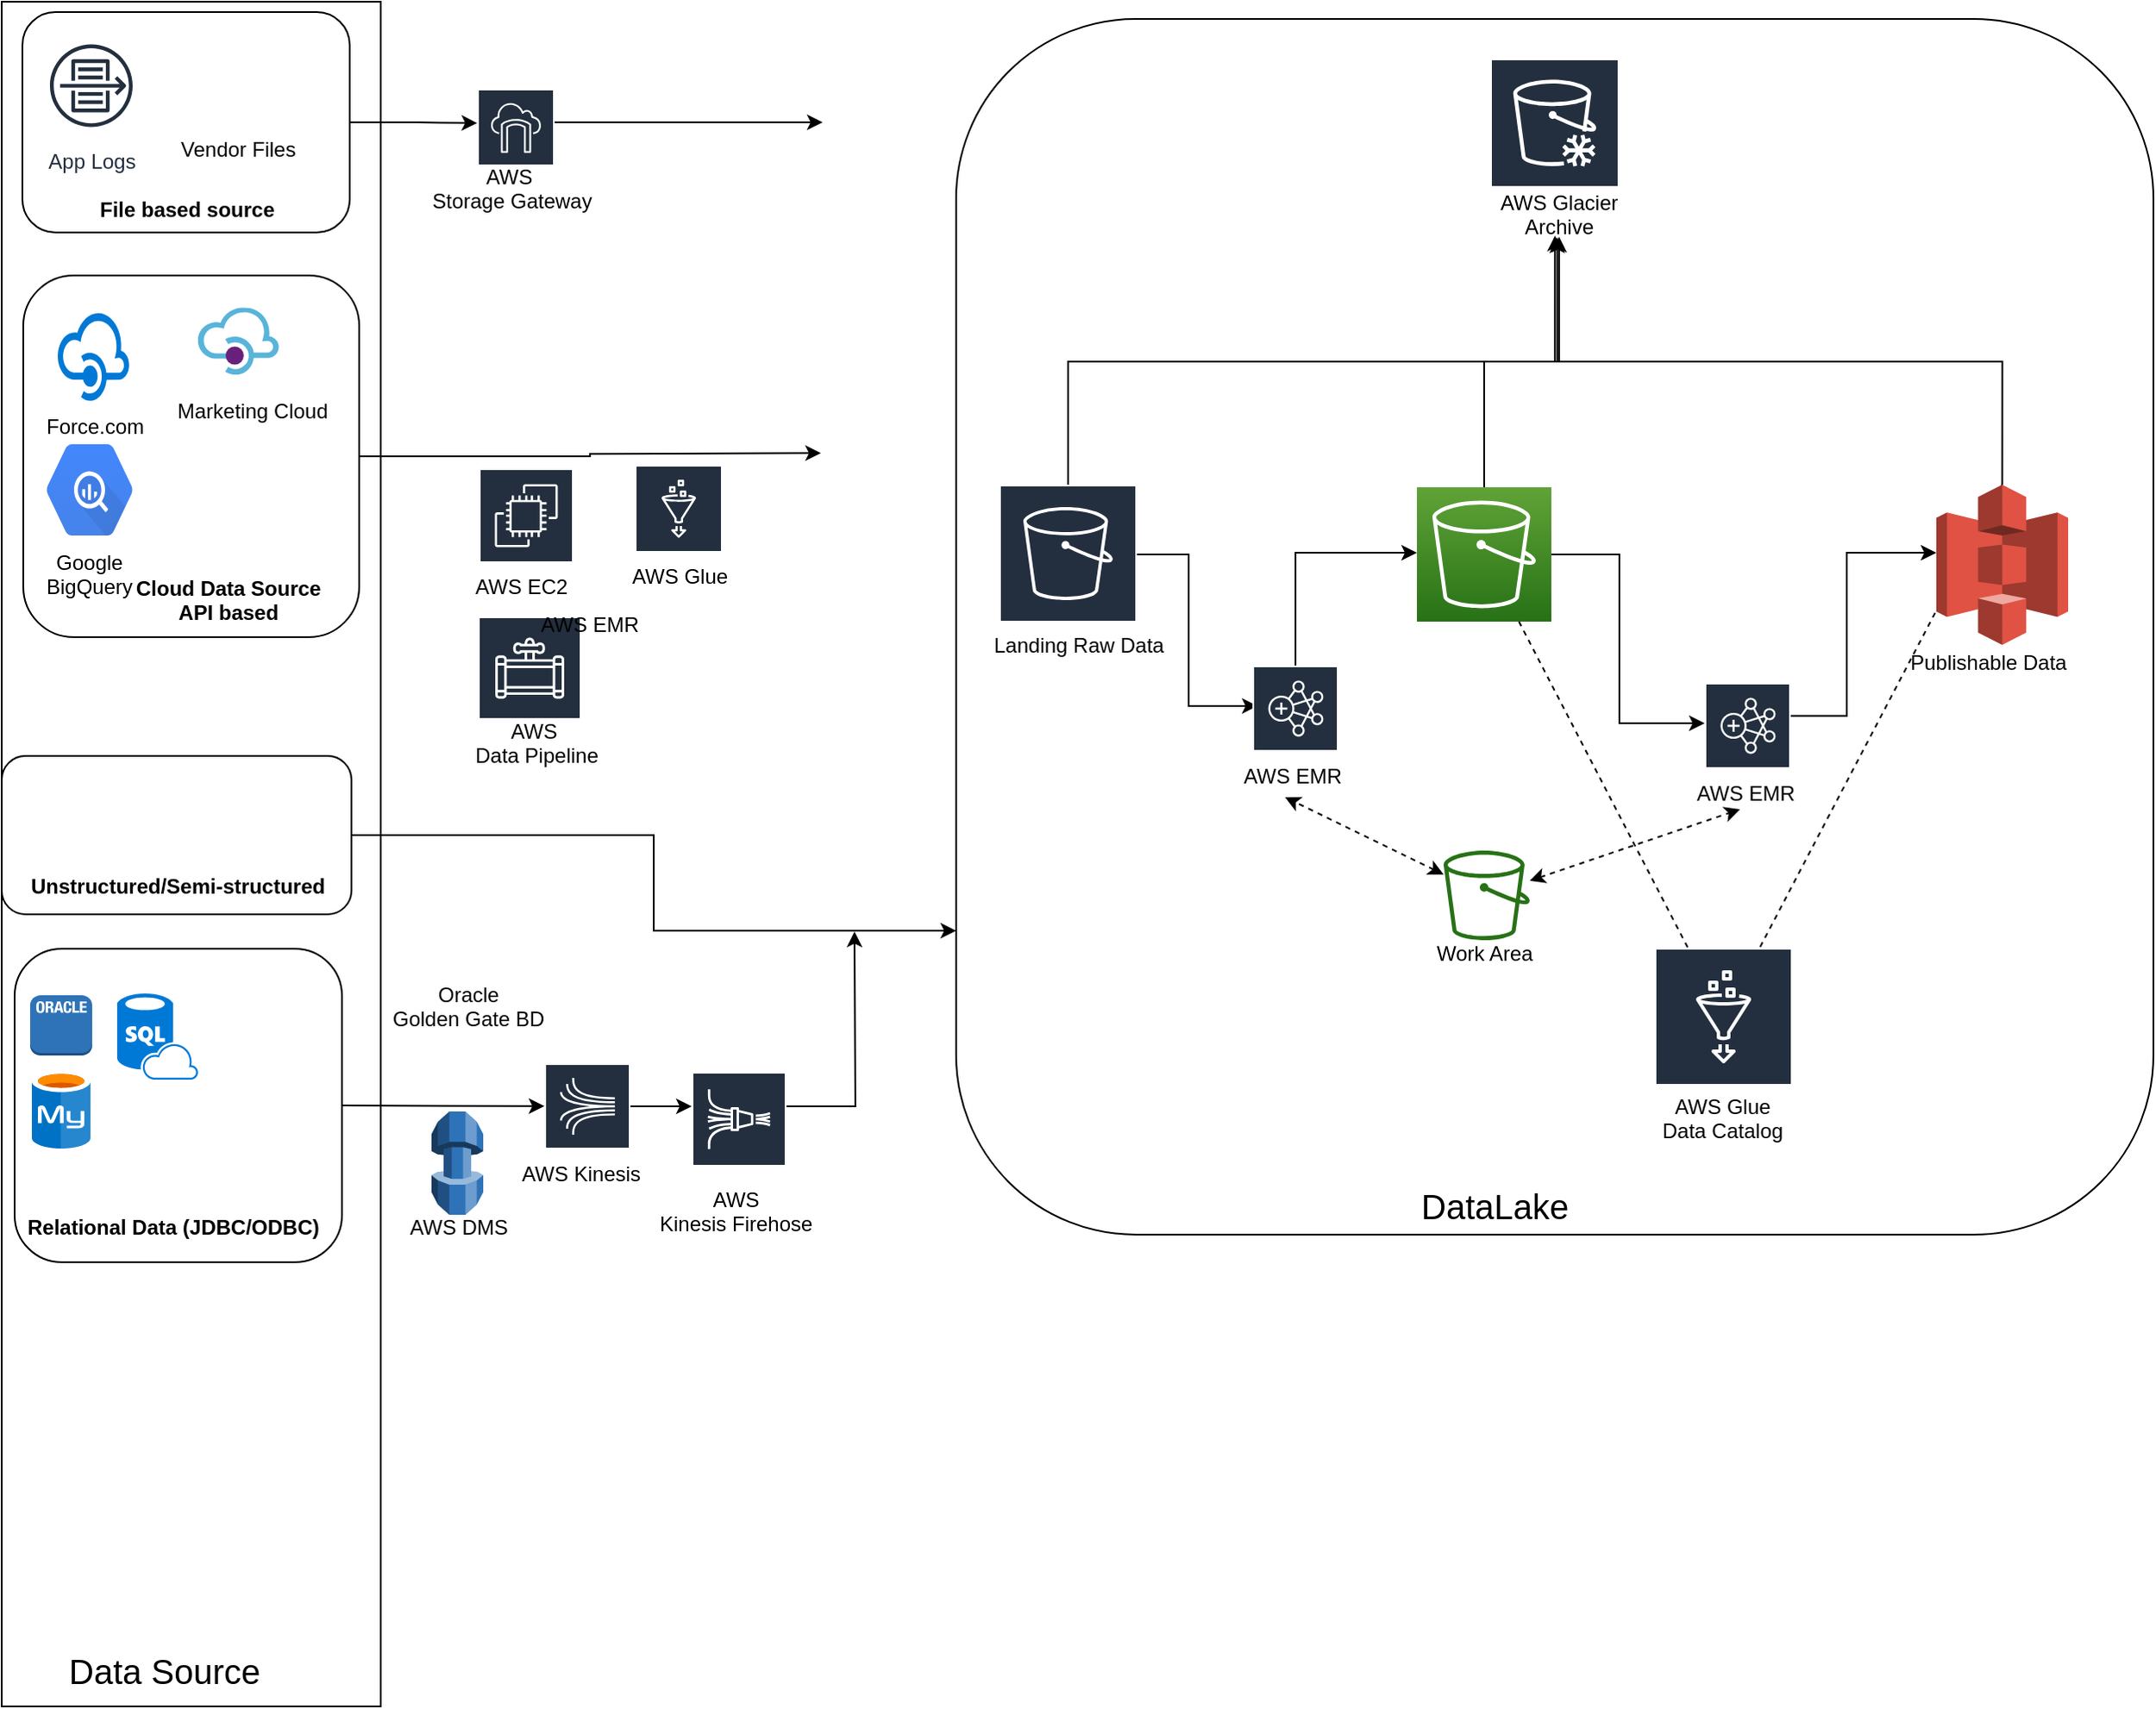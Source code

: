 <mxfile version="10.6.5" type="github"><diagram id="FyVJ21ngI0dXIr7ycN7d" name="Page-1"><mxGraphModel dx="674" dy="623" grid="1" gridSize="10" guides="1" tooltips="1" connect="1" arrows="1" fold="1" page="1" pageScale="1" pageWidth="850" pageHeight="1100" math="0" shadow="0"><root><mxCell id="0"/><mxCell id="1" parent="0"/><mxCell id="9xOzHp96FJ2B6PWLVfhh-158" value="" style="rounded=1;whiteSpace=wrap;html=1;" vertex="1" parent="1"><mxGeometry x="595" y="351" width="695" height="706" as="geometry"/></mxCell><mxCell id="9xOzHp96FJ2B6PWLVfhh-64" value="" style="rounded=0;whiteSpace=wrap;html=1;" vertex="1" parent="1"><mxGeometry x="41" y="341" width="220" height="990" as="geometry"/></mxCell><mxCell id="ZWLwbdEH7Ie5AQ3U-ev--13" value="" style="group" parent="1" vertex="1" connectable="0"><mxGeometry x="41" y="775" width="203" height="96" as="geometry"/></mxCell><mxCell id="ZWLwbdEH7Ie5AQ3U-ev--12" value="" style="rounded=1;whiteSpace=wrap;html=1;" parent="ZWLwbdEH7Ie5AQ3U-ev--13" vertex="1"><mxGeometry y="4" width="203" height="92" as="geometry"/></mxCell><mxCell id="ZWLwbdEH7Ie5AQ3U-ev--5" value="Unstructured/Semi-structured" style="text;html=1;resizable=0;points=[];autosize=1;align=left;verticalAlign=top;spacingTop=-4;fontStyle=1" parent="ZWLwbdEH7Ie5AQ3U-ev--13" vertex="1"><mxGeometry x="15.225" y="70" width="170" height="20" as="geometry"/></mxCell><mxCell id="ZWLwbdEH7Ie5AQ3U-ev--7" value="" style="shape=image;html=1;verticalAlign=top;verticalLabelPosition=bottom;labelBackgroundColor=#ffffff;imageAspect=0;aspect=fixed;image=https://cdn1.iconfinder.com/data/icons/iconza-circle-social/64/697057-facebook-128.png" parent="ZWLwbdEH7Ie5AQ3U-ev--13" vertex="1"><mxGeometry x="92.365" y="4" width="55.39" height="55.39" as="geometry"/></mxCell><mxCell id="ZWLwbdEH7Ie5AQ3U-ev--8" value="" style="shape=image;html=1;verticalAlign=top;verticalLabelPosition=bottom;labelBackgroundColor=#ffffff;imageAspect=0;aspect=fixed;image=https://cdn1.iconfinder.com/data/icons/iconza-circle-social/64/697029-twitter-128.png" parent="ZWLwbdEH7Ie5AQ3U-ev--13" vertex="1"><mxGeometry x="20.3" width="59.21" height="59.21" as="geometry"/></mxCell><mxCell id="ZWLwbdEH7Ie5AQ3U-ev--15" value="" style="group" parent="1" vertex="1" connectable="0"><mxGeometry x="53" y="347" width="198" height="128" as="geometry"/></mxCell><mxCell id="ZWLwbdEH7Ie5AQ3U-ev--14" value="" style="rounded=1;whiteSpace=wrap;html=1;" parent="ZWLwbdEH7Ie5AQ3U-ev--15" vertex="1"><mxGeometry width="190" height="128" as="geometry"/></mxCell><mxCell id="ZWLwbdEH7Ie5AQ3U-ev--9" value="App Logs" style="outlineConnect=0;fontColor=#232F3E;gradientColor=none;strokeColor=#232F3E;fillColor=#ffffff;dashed=0;verticalLabelPosition=bottom;verticalAlign=top;align=center;html=1;fontSize=12;fontStyle=0;aspect=fixed;shape=mxgraph.aws4.resourceIcon;resIcon=mxgraph.aws4.flow_logs;" parent="ZWLwbdEH7Ie5AQ3U-ev--15" vertex="1"><mxGeometry x="10" y="12.8" width="60" height="60" as="geometry"/></mxCell><mxCell id="ZWLwbdEH7Ie5AQ3U-ev--10" value="" style="shape=image;html=1;verticalAlign=top;verticalLabelPosition=bottom;labelBackgroundColor=#ffffff;imageAspect=0;aspect=fixed;image=https://cdn2.iconfinder.com/data/icons/files-folders-3/24/files-folders-41-128.png" parent="ZWLwbdEH7Ie5AQ3U-ev--15" vertex="1"><mxGeometry x="110" y="26.88" width="38" height="38" as="geometry"/></mxCell><mxCell id="ZWLwbdEH7Ie5AQ3U-ev--11" value="Vendor Files&amp;nbsp;" style="text;html=1;resizable=0;points=[];autosize=1;align=left;verticalAlign=top;spacingTop=-4;" parent="ZWLwbdEH7Ie5AQ3U-ev--15" vertex="1"><mxGeometry x="89.5" y="69.6" width="90" height="20" as="geometry"/></mxCell><mxCell id="9xOzHp96FJ2B6PWLVfhh-40" value="File based source" style="text;html=1;resizable=0;points=[];autosize=1;align=left;verticalAlign=top;spacingTop=-4;fontStyle=1" vertex="1" parent="ZWLwbdEH7Ie5AQ3U-ev--15"><mxGeometry x="43" y="104.5" width="110" height="20" as="geometry"/></mxCell><mxCell id="ZWLwbdEH7Ie5AQ3U-ev--21" value="&lt;div style=&quot;text-align: center&quot;&gt;&lt;span style=&quot;font-size: 20px&quot;&gt;Data Source&lt;/span&gt;&lt;/div&gt;" style="text;html=1;resizable=0;points=[];autosize=1;align=left;verticalAlign=top;spacingTop=-4;" parent="1" vertex="1"><mxGeometry x="77.5" y="1296" width="130" height="20" as="geometry"/></mxCell><mxCell id="9xOzHp96FJ2B6PWLVfhh-62" value="" style="edgeStyle=orthogonalEdgeStyle;rounded=0;orthogonalLoop=1;jettySize=auto;html=1;" edge="1" parent="1" source="9xOzHp96FJ2B6PWLVfhh-30"><mxGeometry relative="1" as="geometry"><mxPoint x="517.5" y="411" as="targetPoint"/><Array as="points"/></mxGeometry></mxCell><mxCell id="9xOzHp96FJ2B6PWLVfhh-30" value="" style="outlineConnect=0;fontColor=#232F3E;gradientColor=none;strokeColor=#ffffff;fillColor=#232F3E;dashed=0;verticalLabelPosition=middle;verticalAlign=bottom;align=center;html=1;whiteSpace=wrap;fontSize=10;fontStyle=1;spacing=3;shape=mxgraph.aws4.productIcon;prIcon=mxgraph.aws4.storage_gateway;" vertex="1" parent="1"><mxGeometry x="317" y="391.5" width="45" height="40" as="geometry"/></mxCell><mxCell id="9xOzHp96FJ2B6PWLVfhh-31" value="&lt;div style=&quot;text-align: center&quot;&gt;&lt;span&gt;AWS&amp;nbsp;&lt;/span&gt;&lt;/div&gt;&lt;span&gt;Storage Gateway&lt;/span&gt;" style="text;html=1;resizable=0;points=[];autosize=1;align=left;verticalAlign=top;spacingTop=-4;" vertex="1" parent="1"><mxGeometry x="289" y="432.5" width="110" height="30" as="geometry"/></mxCell><mxCell id="9xOzHp96FJ2B6PWLVfhh-32" value="" style="edgeStyle=orthogonalEdgeStyle;rounded=0;orthogonalLoop=1;jettySize=auto;html=1;" edge="1" parent="1" source="ZWLwbdEH7Ie5AQ3U-ev--14" target="9xOzHp96FJ2B6PWLVfhh-30"><mxGeometry relative="1" as="geometry"/></mxCell><mxCell id="9xOzHp96FJ2B6PWLVfhh-56" value="" style="group" vertex="1" connectable="0" parent="1"><mxGeometry x="53.5" y="500" width="195" height="210" as="geometry"/></mxCell><mxCell id="9xOzHp96FJ2B6PWLVfhh-39" value="" style="rounded=1;whiteSpace=wrap;html=1;" vertex="1" parent="9xOzHp96FJ2B6PWLVfhh-56"><mxGeometry width="195" height="210" as="geometry"/></mxCell><mxCell id="9xOzHp96FJ2B6PWLVfhh-47" value="" style="group" vertex="1" connectable="0" parent="9xOzHp96FJ2B6PWLVfhh-56"><mxGeometry x="87.377" y="18.629" width="100.164" height="75.847" as="geometry"/></mxCell><mxCell id="9xOzHp96FJ2B6PWLVfhh-44" value="" style="aspect=fixed;html=1;perimeter=none;align=center;shadow=0;dashed=0;image;fontSize=12;image=img/lib/mscae/API_Management.svg;" vertex="1" parent="9xOzHp96FJ2B6PWLVfhh-47"><mxGeometry x="14.023" width="47" height="39.01" as="geometry"/></mxCell><mxCell id="9xOzHp96FJ2B6PWLVfhh-46" value="Marketing Cloud" style="text;html=1;resizable=0;points=[];autosize=1;align=left;verticalAlign=top;spacingTop=-4;" vertex="1" parent="9xOzHp96FJ2B6PWLVfhh-47"><mxGeometry y="50.773" width="100" height="20" as="geometry"/></mxCell><mxCell id="9xOzHp96FJ2B6PWLVfhh-54" value="" style="group" vertex="1" connectable="0" parent="9xOzHp96FJ2B6PWLVfhh-56"><mxGeometry x="11" y="20" width="59" height="82" as="geometry"/></mxCell><mxCell id="9xOzHp96FJ2B6PWLVfhh-49" value="" style="shadow=0;dashed=0;html=1;strokeColor=none;labelPosition=center;verticalLabelPosition=bottom;verticalAlign=top;align=center;shape=mxgraph.mscae.cloud.api_management;fillColor=#0079D6;pointerEvents=1;" vertex="1" parent="9xOzHp96FJ2B6PWLVfhh-54"><mxGeometry x="8.429" width="42.143" height="53.478" as="geometry"/></mxCell><mxCell id="9xOzHp96FJ2B6PWLVfhh-53" value="Force.com" style="text;html=1;resizable=0;points=[];autosize=1;align=left;verticalAlign=top;spacingTop=-4;" vertex="1" parent="9xOzHp96FJ2B6PWLVfhh-54"><mxGeometry y="58.232" width="70" height="20" as="geometry"/></mxCell><mxCell id="9xOzHp96FJ2B6PWLVfhh-55" value="&lt;div style=&quot;text-align: center&quot;&gt;&lt;span&gt;Cloud Data Source&lt;/span&gt;&lt;/div&gt;&lt;div style=&quot;text-align: center&quot;&gt;&lt;span&gt;API based&lt;/span&gt;&lt;/div&gt;" style="text;html=1;resizable=0;points=[];autosize=1;align=left;verticalAlign=top;spacingTop=-4;fontStyle=1" vertex="1" parent="9xOzHp96FJ2B6PWLVfhh-56"><mxGeometry x="63.869" y="171.581" width="120" height="30" as="geometry"/></mxCell><mxCell id="9xOzHp96FJ2B6PWLVfhh-68" value="" style="shape=mxgraph.gcp.big_data.bigquery;html=1;fillColor=#4387FD;gradientColor=#4683EA;strokeColor=none;verticalLabelPosition=bottom;verticalAlign=top;align=center;" vertex="1" parent="9xOzHp96FJ2B6PWLVfhh-56"><mxGeometry x="13.5" y="98" width="50" height="53" as="geometry"/></mxCell><mxCell id="9xOzHp96FJ2B6PWLVfhh-71" value="&lt;div style=&quot;text-align: center&quot;&gt;&lt;span&gt;Google&lt;/span&gt;&lt;/div&gt;&lt;div style=&quot;text-align: center&quot;&gt;&lt;span&gt;BigQuery&lt;/span&gt;&lt;/div&gt;" style="text;html=1;resizable=0;points=[];autosize=1;align=left;verticalAlign=top;spacingTop=-4;" vertex="1" parent="9xOzHp96FJ2B6PWLVfhh-56"><mxGeometry x="11" y="157" width="70" height="30" as="geometry"/></mxCell><mxCell id="9xOzHp96FJ2B6PWLVfhh-66" value="&lt;font style=&quot;font-size: 20px&quot;&gt;DataLake&lt;/font&gt;" style="text;html=1;" vertex="1" parent="1"><mxGeometry x="862.5" y="1021.5" width="100" height="30" as="geometry"/></mxCell><mxCell id="9xOzHp96FJ2B6PWLVfhh-69" value="" style="group" vertex="1" connectable="0" parent="1"><mxGeometry x="317.5" y="698" width="60" height="70" as="geometry"/></mxCell><mxCell id="9xOzHp96FJ2B6PWLVfhh-42" value="" style="outlineConnect=0;fontColor=#232F3E;gradientColor=none;strokeColor=#ffffff;fillColor=#232F3E;dashed=0;verticalLabelPosition=middle;verticalAlign=bottom;align=center;html=1;whiteSpace=wrap;fontSize=10;fontStyle=1;spacing=3;shape=mxgraph.aws4.productIcon;prIcon=mxgraph.aws4.data_pipeline;" vertex="1" parent="9xOzHp96FJ2B6PWLVfhh-69"><mxGeometry width="60" height="41" as="geometry"/></mxCell><mxCell id="9xOzHp96FJ2B6PWLVfhh-57" value="&lt;div style=&quot;text-align: center&quot;&gt;&lt;span&gt;AWS&amp;nbsp;&lt;/span&gt;&lt;/div&gt;&lt;div style=&quot;text-align: center&quot;&gt;&lt;span&gt;Data Pipeline&lt;/span&gt;&lt;/div&gt;" style="text;html=1;resizable=0;points=[];autosize=1;align=left;verticalAlign=top;spacingTop=-4;" vertex="1" parent="9xOzHp96FJ2B6PWLVfhh-69"><mxGeometry x="-4" y="57.465" width="90" height="30" as="geometry"/></mxCell><mxCell id="9xOzHp96FJ2B6PWLVfhh-70" value="" style="group" vertex="1" connectable="0" parent="1"><mxGeometry x="313.5" y="612" width="70" height="78.5" as="geometry"/></mxCell><mxCell id="9xOzHp96FJ2B6PWLVfhh-43" value="" style="outlineConnect=0;fontColor=#232F3E;gradientColor=none;strokeColor=#ffffff;fillColor=#232F3E;dashed=0;verticalLabelPosition=middle;verticalAlign=bottom;align=center;html=1;whiteSpace=wrap;fontSize=10;fontStyle=1;spacing=3;shape=mxgraph.aws4.productIcon;prIcon=mxgraph.aws4.ec2;" vertex="1" parent="9xOzHp96FJ2B6PWLVfhh-70"><mxGeometry x="4.5" width="55" height="30" as="geometry"/></mxCell><mxCell id="9xOzHp96FJ2B6PWLVfhh-58" value="AWS EC2" style="text;html=1;resizable=0;points=[];autosize=1;align=left;verticalAlign=top;spacingTop=-4;" vertex="1" parent="9xOzHp96FJ2B6PWLVfhh-70"><mxGeometry y="58.5" width="70" height="20" as="geometry"/></mxCell><mxCell id="9xOzHp96FJ2B6PWLVfhh-83" value="AWS EMR" style="text;html=1;resizable=0;points=[];autosize=1;align=left;verticalAlign=top;spacingTop=-4;" vertex="1" parent="1"><mxGeometry x="352.125" y="692.976" width="70" height="20" as="geometry"/></mxCell><mxCell id="9xOzHp96FJ2B6PWLVfhh-89" value="" style="group" vertex="1" connectable="0" parent="1"><mxGeometry x="405" y="610" width="70" height="75" as="geometry"/></mxCell><mxCell id="9xOzHp96FJ2B6PWLVfhh-90" value="" style="outlineConnect=0;fontColor=#232F3E;gradientColor=none;strokeColor=#ffffff;fillColor=#232F3E;dashed=0;verticalLabelPosition=middle;verticalAlign=bottom;align=center;html=1;whiteSpace=wrap;fontSize=10;fontStyle=1;spacing=3;shape=mxgraph.aws4.productIcon;prIcon=mxgraph.aws4.glue;" vertex="1" parent="9xOzHp96FJ2B6PWLVfhh-89"><mxGeometry x="3.5" width="51" height="50" as="geometry"/></mxCell><mxCell id="9xOzHp96FJ2B6PWLVfhh-91" value="AWS Glue" style="text;html=1;resizable=0;points=[];autosize=1;align=left;verticalAlign=top;spacingTop=-4;" vertex="1" parent="9xOzHp96FJ2B6PWLVfhh-89"><mxGeometry y="55" width="70" height="20" as="geometry"/></mxCell><mxCell id="9xOzHp96FJ2B6PWLVfhh-92" value="" style="edgeStyle=orthogonalEdgeStyle;rounded=0;orthogonalLoop=1;jettySize=auto;html=1;entryX=-0.001;entryY=0.645;entryDx=0;entryDy=0;entryPerimeter=0;" edge="1" parent="1" source="9xOzHp96FJ2B6PWLVfhh-39"><mxGeometry relative="1" as="geometry"><mxPoint x="516.5" y="603.143" as="targetPoint"/></mxGeometry></mxCell><mxCell id="9xOzHp96FJ2B6PWLVfhh-129" value="" style="edgeStyle=orthogonalEdgeStyle;rounded=0;orthogonalLoop=1;jettySize=auto;html=1;entryX=0.06;entryY=0.609;entryDx=0;entryDy=0;entryPerimeter=0;" edge="1" parent="1" source="9xOzHp96FJ2B6PWLVfhh-103" target="9xOzHp96FJ2B6PWLVfhh-123"><mxGeometry relative="1" as="geometry"><mxPoint x="580" y="390" as="targetPoint"/><Array as="points"><mxPoint x="730" y="662"/><mxPoint x="730" y="750"/></Array></mxGeometry></mxCell><mxCell id="9xOzHp96FJ2B6PWLVfhh-105" value="" style="rounded=1;whiteSpace=wrap;html=1;" vertex="1" parent="1"><mxGeometry x="48.5" y="891" width="190" height="182" as="geometry"/></mxCell><mxCell id="9xOzHp96FJ2B6PWLVfhh-106" value="Relational Data (JDBC/ODBC)" style="text;html=1;resizable=0;points=[];autosize=1;align=left;verticalAlign=top;spacingTop=-4;fontStyle=1" vertex="1" parent="1"><mxGeometry x="53.5" y="1043" width="180" height="20" as="geometry"/></mxCell><mxCell id="9xOzHp96FJ2B6PWLVfhh-107" value="" style="outlineConnect=0;dashed=0;verticalLabelPosition=bottom;verticalAlign=top;align=center;html=1;shape=mxgraph.aws3.oracle_db_instance_2;fillColor=#2E73B8;gradientColor=none;" vertex="1" parent="1"><mxGeometry x="57.5" y="918" width="36" height="35" as="geometry"/></mxCell><mxCell id="9xOzHp96FJ2B6PWLVfhh-108" value="" style="aspect=fixed;html=1;perimeter=none;align=center;shadow=0;dashed=0;image;fontSize=12;image=img/lib/mscae/MySQL_ClearDB_database.svg;" vertex="1" parent="1"><mxGeometry x="58.5" y="962" width="34" height="45" as="geometry"/></mxCell><mxCell id="9xOzHp96FJ2B6PWLVfhh-109" value="" style="shadow=0;dashed=0;html=1;strokeColor=none;fillColor=#0079D6;labelPosition=center;verticalLabelPosition=bottom;verticalAlign=top;align=center;shape=mxgraph.azure.sql_database_sql_azure;pointerEvents=1;" vertex="1" parent="1"><mxGeometry x="108" y="917" width="47" height="50" as="geometry"/></mxCell><mxCell id="9xOzHp96FJ2B6PWLVfhh-110" value="" style="group" vertex="1" connectable="0" parent="1"><mxGeometry x="266" y="907.5" width="255" height="149" as="geometry"/></mxCell><mxCell id="9xOzHp96FJ2B6PWLVfhh-111" value="" style="shape=image;html=1;verticalAlign=top;verticalLabelPosition=bottom;labelBackgroundColor=#ffffff;imageAspect=0;aspect=fixed;image=https://cdn3.iconfinder.com/data/icons/travelling-icon-set/800/bridge-128.png" vertex="1" parent="9xOzHp96FJ2B6PWLVfhh-110"><mxGeometry x="19" y="28" width="41" height="41" as="geometry"/></mxCell><mxCell id="9xOzHp96FJ2B6PWLVfhh-112" value="" style="outlineConnect=0;dashed=0;verticalLabelPosition=bottom;verticalAlign=top;align=center;html=1;shape=mxgraph.aws3.database_migration_service;fillColor=#2E73B8;gradientColor=none;" vertex="1" parent="9xOzHp96FJ2B6PWLVfhh-110"><mxGeometry x="24.5" y="78" width="30" height="60" as="geometry"/></mxCell><mxCell id="9xOzHp96FJ2B6PWLVfhh-113" value="AWS DMS" style="text;html=1;resizable=0;points=[];autosize=1;align=left;verticalAlign=top;spacingTop=-4;" vertex="1" parent="9xOzHp96FJ2B6PWLVfhh-110"><mxGeometry x="10" y="135" width="70" height="20" as="geometry"/></mxCell><mxCell id="9xOzHp96FJ2B6PWLVfhh-114" value="&lt;div style=&quot;text-align: center&quot;&gt;&lt;span&gt;Oracle&lt;/span&gt;&lt;/div&gt;&lt;div style=&quot;text-align: center&quot;&gt;&lt;span&gt;Golden Gate BD&lt;/span&gt;&lt;/div&gt;" style="text;html=1;resizable=0;points=[];autosize=1;align=left;verticalAlign=top;spacingTop=-4;" vertex="1" parent="9xOzHp96FJ2B6PWLVfhh-110"><mxGeometry width="100" height="30" as="geometry"/></mxCell><mxCell id="9xOzHp96FJ2B6PWLVfhh-115" value="" style="outlineConnect=0;fontColor=#232F3E;gradientColor=none;strokeColor=#ffffff;fillColor=#232F3E;dashed=0;verticalLabelPosition=middle;verticalAlign=bottom;align=center;html=1;whiteSpace=wrap;fontSize=10;fontStyle=1;spacing=3;shape=mxgraph.aws4.productIcon;prIcon=mxgraph.aws4.kinesis;" vertex="1" parent="9xOzHp96FJ2B6PWLVfhh-110"><mxGeometry x="90" y="50" width="50" height="50" as="geometry"/></mxCell><mxCell id="9xOzHp96FJ2B6PWLVfhh-116" value="AWS Kinesis" style="text;html=1;resizable=0;points=[];autosize=1;align=left;verticalAlign=top;spacingTop=-4;" vertex="1" parent="9xOzHp96FJ2B6PWLVfhh-110"><mxGeometry x="75" y="104" width="80" height="20" as="geometry"/></mxCell><mxCell id="9xOzHp96FJ2B6PWLVfhh-117" value="" style="outlineConnect=0;fontColor=#232F3E;gradientColor=none;strokeColor=#ffffff;fillColor=#232F3E;dashed=0;verticalLabelPosition=middle;verticalAlign=bottom;align=center;html=1;whiteSpace=wrap;fontSize=10;fontStyle=1;spacing=3;shape=mxgraph.aws4.productIcon;prIcon=mxgraph.aws4.kinesis_data_firehose;" vertex="1" parent="9xOzHp96FJ2B6PWLVfhh-110"><mxGeometry x="175.5" y="55" width="55" height="40" as="geometry"/></mxCell><mxCell id="9xOzHp96FJ2B6PWLVfhh-118" value="" style="edgeStyle=orthogonalEdgeStyle;rounded=0;orthogonalLoop=1;jettySize=auto;html=1;" edge="1" parent="9xOzHp96FJ2B6PWLVfhh-110" source="9xOzHp96FJ2B6PWLVfhh-115" target="9xOzHp96FJ2B6PWLVfhh-117"><mxGeometry relative="1" as="geometry"/></mxCell><mxCell id="9xOzHp96FJ2B6PWLVfhh-119" value="&lt;div style=&quot;text-align: center&quot;&gt;&lt;span&gt;AWS&lt;/span&gt;&lt;/div&gt;&lt;div style=&quot;text-align: center&quot;&gt;&lt;span&gt;Kinesis Firehose&lt;/span&gt;&lt;/div&gt;" style="text;html=1;resizable=0;points=[];autosize=1;align=left;verticalAlign=top;spacingTop=-4;" vertex="1" parent="9xOzHp96FJ2B6PWLVfhh-110"><mxGeometry x="155" y="119" width="100" height="30" as="geometry"/></mxCell><mxCell id="9xOzHp96FJ2B6PWLVfhh-120" value="" style="endArrow=classic;html=1;exitX=1;exitY=0.5;exitDx=0;exitDy=0;" edge="1" parent="1" source="9xOzHp96FJ2B6PWLVfhh-105" target="9xOzHp96FJ2B6PWLVfhh-115"><mxGeometry width="50" height="50" relative="1" as="geometry"><mxPoint x="256" y="977.5" as="sourcePoint"/><mxPoint x="526" y="1107.5" as="targetPoint"/></mxGeometry></mxCell><mxCell id="9xOzHp96FJ2B6PWLVfhh-121" value="" style="edgeStyle=orthogonalEdgeStyle;rounded=0;orthogonalLoop=1;jettySize=auto;html=1;" edge="1" parent="1" source="9xOzHp96FJ2B6PWLVfhh-117"><mxGeometry relative="1" as="geometry"><mxPoint x="536" y="881" as="targetPoint"/></mxGeometry></mxCell><mxCell id="9xOzHp96FJ2B6PWLVfhh-134" value="" style="group" vertex="1" connectable="0" parent="1"><mxGeometry x="615" y="621.5" width="110" height="103.5" as="geometry"/></mxCell><mxCell id="9xOzHp96FJ2B6PWLVfhh-103" value="" style="outlineConnect=0;fontColor=#232F3E;gradientColor=none;strokeColor=#ffffff;fillColor=#232F3E;dashed=0;verticalLabelPosition=middle;verticalAlign=bottom;align=center;html=1;whiteSpace=wrap;fontSize=10;fontStyle=1;spacing=3;shape=mxgraph.aws4.productIcon;prIcon=mxgraph.aws4.s3;" vertex="1" parent="9xOzHp96FJ2B6PWLVfhh-134"><mxGeometry x="5" width="80" height="81" as="geometry"/></mxCell><mxCell id="9xOzHp96FJ2B6PWLVfhh-104" value="Landing Raw Data" style="text;html=1;resizable=0;points=[];autosize=1;align=left;verticalAlign=top;spacingTop=-4;" vertex="1" parent="9xOzHp96FJ2B6PWLVfhh-134"><mxGeometry y="83.5" width="110" height="20" as="geometry"/></mxCell><mxCell id="9xOzHp96FJ2B6PWLVfhh-135" value="" style="group" vertex="1" connectable="0" parent="1"><mxGeometry x="760" y="726.5" width="70" height="74" as="geometry"/></mxCell><mxCell id="9xOzHp96FJ2B6PWLVfhh-122" value="" style="group" vertex="1" connectable="0" parent="9xOzHp96FJ2B6PWLVfhh-135"><mxGeometry x="7" width="50" height="50" as="geometry"/></mxCell><mxCell id="9xOzHp96FJ2B6PWLVfhh-123" value="" style="outlineConnect=0;fontColor=#232F3E;gradientColor=none;strokeColor=#ffffff;fillColor=#232F3E;dashed=0;verticalLabelPosition=middle;verticalAlign=bottom;align=center;html=1;whiteSpace=wrap;fontSize=10;fontStyle=1;spacing=3;shape=mxgraph.aws4.productIcon;prIcon=mxgraph.aws4.emr;" vertex="1" parent="9xOzHp96FJ2B6PWLVfhh-122"><mxGeometry width="50" height="38.571" as="geometry"/></mxCell><mxCell id="9xOzHp96FJ2B6PWLVfhh-127" value="AWS EMR" style="text;html=1;resizable=0;points=[];autosize=1;align=left;verticalAlign=top;spacingTop=-4;" vertex="1" parent="9xOzHp96FJ2B6PWLVfhh-135"><mxGeometry y="54" width="70" height="20" as="geometry"/></mxCell><mxCell id="9xOzHp96FJ2B6PWLVfhh-139" value="" style="endArrow=classic;startArrow=classic;html=1;dashed=1;entryX=0.371;entryY=1.125;entryDx=0;entryDy=0;entryPerimeter=0;" edge="1" parent="1" source="9xOzHp96FJ2B6PWLVfhh-132" target="9xOzHp96FJ2B6PWLVfhh-127"><mxGeometry width="50" height="50" relative="1" as="geometry"><mxPoint x="972" y="783.457" as="sourcePoint"/><mxPoint x="902" y="783" as="targetPoint"/></mxGeometry></mxCell><mxCell id="9xOzHp96FJ2B6PWLVfhh-143" value="" style="edgeStyle=orthogonalEdgeStyle;rounded=0;orthogonalLoop=1;jettySize=auto;html=1;" edge="1" parent="1" source="9xOzHp96FJ2B6PWLVfhh-146" target="9xOzHp96FJ2B6PWLVfhh-172"><mxGeometry relative="1" as="geometry"><mxPoint x="1154.5" y="661.333" as="targetPoint"/><Array as="points"><mxPoint x="1112" y="661"/></Array></mxGeometry></mxCell><mxCell id="9xOzHp96FJ2B6PWLVfhh-144" value="" style="group" vertex="1" connectable="0" parent="1"><mxGeometry x="1022.5" y="736.5" width="70" height="74" as="geometry"/></mxCell><mxCell id="9xOzHp96FJ2B6PWLVfhh-145" value="" style="group" vertex="1" connectable="0" parent="9xOzHp96FJ2B6PWLVfhh-144"><mxGeometry x="7" width="50" height="50" as="geometry"/></mxCell><mxCell id="9xOzHp96FJ2B6PWLVfhh-146" value="" style="outlineConnect=0;fontColor=#232F3E;gradientColor=none;strokeColor=#ffffff;fillColor=#232F3E;dashed=0;verticalLabelPosition=middle;verticalAlign=bottom;align=center;html=1;whiteSpace=wrap;fontSize=10;fontStyle=1;spacing=3;shape=mxgraph.aws4.productIcon;prIcon=mxgraph.aws4.emr;" vertex="1" parent="9xOzHp96FJ2B6PWLVfhh-145"><mxGeometry width="50" height="38.571" as="geometry"/></mxCell><mxCell id="9xOzHp96FJ2B6PWLVfhh-147" value="AWS EMR" style="text;html=1;resizable=0;points=[];autosize=1;align=left;verticalAlign=top;spacingTop=-4;" vertex="1" parent="9xOzHp96FJ2B6PWLVfhh-144"><mxGeometry y="54" width="70" height="20" as="geometry"/></mxCell><mxCell id="9xOzHp96FJ2B6PWLVfhh-152" value="" style="edgeStyle=orthogonalEdgeStyle;rounded=0;orthogonalLoop=1;jettySize=auto;html=1;" edge="1" parent="1" source="9xOzHp96FJ2B6PWLVfhh-167" target="9xOzHp96FJ2B6PWLVfhh-146"><mxGeometry relative="1" as="geometry"><mxPoint x="1035.667" y="661.333" as="sourcePoint"/><mxPoint x="1090" y="790" as="targetPoint"/><Array as="points"><mxPoint x="980" y="662"/><mxPoint x="980" y="760"/></Array></mxGeometry></mxCell><mxCell id="9xOzHp96FJ2B6PWLVfhh-155" value="" style="edgeStyle=orthogonalEdgeStyle;rounded=0;orthogonalLoop=1;jettySize=auto;html=1;" edge="1" parent="1" source="9xOzHp96FJ2B6PWLVfhh-123" target="9xOzHp96FJ2B6PWLVfhh-167"><mxGeometry relative="1" as="geometry"><mxPoint x="890" y="791" as="sourcePoint"/><mxPoint x="927.333" y="661.333" as="targetPoint"/><Array as="points"><mxPoint x="882" y="661"/></Array></mxGeometry></mxCell><mxCell id="9xOzHp96FJ2B6PWLVfhh-156" value="" style="endArrow=classic;startArrow=classic;html=1;dashed=1;" edge="1" parent="1" source="9xOzHp96FJ2B6PWLVfhh-132"><mxGeometry width="50" height="50" relative="1" as="geometry"><mxPoint x="984.5" y="867.236" as="sourcePoint"/><mxPoint x="1050" y="810" as="targetPoint"/></mxGeometry></mxCell><mxCell id="9xOzHp96FJ2B6PWLVfhh-157" value="Publishable Data" style="text;html=1;resizable=0;points=[];autosize=1;align=left;verticalAlign=top;spacingTop=-4;" vertex="1" parent="1"><mxGeometry x="1147" y="715" width="110" height="20" as="geometry"/></mxCell><mxCell id="9xOzHp96FJ2B6PWLVfhh-87" value="" style="edgeStyle=orthogonalEdgeStyle;rounded=0;orthogonalLoop=1;jettySize=auto;html=1;entryX=0;entryY=0.75;entryDx=0;entryDy=0;" edge="1" parent="1" source="ZWLwbdEH7Ie5AQ3U-ev--12" target="9xOzHp96FJ2B6PWLVfhh-158"><mxGeometry relative="1" as="geometry"><mxPoint x="507.5" y="825" as="targetPoint"/></mxGeometry></mxCell><mxCell id="9xOzHp96FJ2B6PWLVfhh-164" value="" style="group" vertex="1" connectable="0" parent="1"><mxGeometry x="1000.5" y="890.5" width="92" height="112" as="geometry"/></mxCell><mxCell id="9xOzHp96FJ2B6PWLVfhh-162" value="&lt;div style=&quot;text-align: center&quot;&gt;&lt;span&gt;AWS Glue&lt;/span&gt;&lt;/div&gt;Data Catalog&lt;br&gt;" style="text;html=1;resizable=0;points=[];autosize=1;align=left;verticalAlign=top;spacingTop=-4;" vertex="1" parent="9xOzHp96FJ2B6PWLVfhh-164"><mxGeometry x="2" y="82" width="90" height="30" as="geometry"/></mxCell><mxCell id="9xOzHp96FJ2B6PWLVfhh-163" value="" style="outlineConnect=0;fontColor=#232F3E;gradientColor=none;strokeColor=#ffffff;fillColor=#232F3E;dashed=0;verticalLabelPosition=middle;verticalAlign=bottom;align=center;html=1;whiteSpace=wrap;fontSize=10;fontStyle=1;spacing=3;shape=mxgraph.aws4.productIcon;prIcon=mxgraph.aws4.glue;" vertex="1" parent="9xOzHp96FJ2B6PWLVfhh-164"><mxGeometry width="80" height="80" as="geometry"/></mxCell><mxCell id="9xOzHp96FJ2B6PWLVfhh-166" value="" style="endArrow=none;dashed=1;html=1;exitX=0.5;exitY=0;exitDx=0;exitDy=0;exitPerimeter=0;" edge="1" parent="1" source="9xOzHp96FJ2B6PWLVfhh-172" target="9xOzHp96FJ2B6PWLVfhh-163"><mxGeometry width="50" height="50" relative="1" as="geometry"><mxPoint x="1159.194" y="623.5" as="sourcePoint"/><mxPoint x="722" y="180" as="targetPoint"/></mxGeometry></mxCell><mxCell id="9xOzHp96FJ2B6PWLVfhh-178" value="" style="edgeStyle=orthogonalEdgeStyle;rounded=0;orthogonalLoop=1;jettySize=auto;html=1;entryX=0.379;entryY=0.979;entryDx=0;entryDy=0;entryPerimeter=0;" edge="1" parent="1" source="9xOzHp96FJ2B6PWLVfhh-167" target="9xOzHp96FJ2B6PWLVfhh-181"><mxGeometry relative="1" as="geometry"><mxPoint x="950" y="490" as="targetPoint"/><Array as="points"><mxPoint x="902" y="550"/><mxPoint x="943" y="550"/></Array></mxGeometry></mxCell><mxCell id="9xOzHp96FJ2B6PWLVfhh-167" value="" style="outlineConnect=0;fontColor=#232F3E;gradientColor=#60A337;gradientDirection=north;fillColor=#277116;strokeColor=#ffffff;dashed=0;verticalLabelPosition=bottom;verticalAlign=top;align=center;html=1;fontSize=12;fontStyle=0;aspect=fixed;shape=mxgraph.aws4.resourceIcon;resIcon=mxgraph.aws4.s3;" vertex="1" parent="1"><mxGeometry x="862.5" y="623" width="78" height="78" as="geometry"/></mxCell><mxCell id="9xOzHp96FJ2B6PWLVfhh-169" value="" style="outlineConnect=0;fontColor=#232F3E;gradientColor=none;strokeColor=#ffffff;fillColor=#232F3E;dashed=0;verticalLabelPosition=middle;verticalAlign=bottom;align=center;html=1;whiteSpace=wrap;fontSize=10;fontStyle=1;spacing=3;shape=mxgraph.aws4.productIcon;prIcon=mxgraph.aws4.glacier;" vertex="1" parent="1"><mxGeometry x="905" y="374" width="75" height="76" as="geometry"/></mxCell><mxCell id="9xOzHp96FJ2B6PWLVfhh-171" value="" style="edgeStyle=orthogonalEdgeStyle;rounded=0;orthogonalLoop=1;jettySize=auto;html=1;" edge="1" parent="1" source="9xOzHp96FJ2B6PWLVfhh-103" target="9xOzHp96FJ2B6PWLVfhh-181"><mxGeometry relative="1" as="geometry"><mxPoint x="660" y="782.5" as="targetPoint"/><Array as="points"><mxPoint x="660" y="550"/><mxPoint x="945" y="550"/></Array></mxGeometry></mxCell><mxCell id="9xOzHp96FJ2B6PWLVfhh-172" value="" style="outlineConnect=0;dashed=0;verticalLabelPosition=bottom;verticalAlign=top;align=center;html=1;shape=mxgraph.aws3.s3;fillColor=#E05243;gradientColor=none;" vertex="1" parent="1"><mxGeometry x="1164" y="621.5" width="76.5" height="93" as="geometry"/></mxCell><mxCell id="9xOzHp96FJ2B6PWLVfhh-175" value="" style="endArrow=none;dashed=1;html=1;" edge="1" parent="1" source="9xOzHp96FJ2B6PWLVfhh-167" target="9xOzHp96FJ2B6PWLVfhh-163"><mxGeometry width="50" height="50" relative="1" as="geometry"><mxPoint x="928" y="1243" as="sourcePoint"/><mxPoint x="978" y="1193" as="targetPoint"/></mxGeometry></mxCell><mxCell id="9xOzHp96FJ2B6PWLVfhh-176" value="" style="group" vertex="1" connectable="0" parent="1"><mxGeometry x="872" y="834" width="70" height="70" as="geometry"/></mxCell><mxCell id="9xOzHp96FJ2B6PWLVfhh-132" value="" style="outlineConnect=0;fontColor=#232F3E;gradientColor=none;fillColor=#277116;strokeColor=none;dashed=0;verticalLabelPosition=bottom;verticalAlign=top;align=center;html=1;fontSize=12;fontStyle=0;aspect=fixed;pointerEvents=1;shape=mxgraph.aws4.bucket;" vertex="1" parent="9xOzHp96FJ2B6PWLVfhh-176"><mxGeometry x="6" width="50" height="52" as="geometry"/></mxCell><mxCell id="9xOzHp96FJ2B6PWLVfhh-136" value="Work Area" style="text;html=1;resizable=0;points=[];autosize=1;align=left;verticalAlign=top;spacingTop=-4;" vertex="1" parent="9xOzHp96FJ2B6PWLVfhh-176"><mxGeometry y="50" width="70" height="20" as="geometry"/></mxCell><mxCell id="9xOzHp96FJ2B6PWLVfhh-181" value="AWS Glacier &lt;br&gt;&lt;div style=&quot;text-align: center&quot;&gt;&lt;span&gt;Archive&lt;/span&gt;&lt;/div&gt;" style="text;html=1;resizable=0;points=[];autosize=1;align=left;verticalAlign=top;spacingTop=-4;" vertex="1" parent="1"><mxGeometry x="908.5" y="447.5" width="90" height="30" as="geometry"/></mxCell><mxCell id="9xOzHp96FJ2B6PWLVfhh-182" value="" style="edgeStyle=orthogonalEdgeStyle;rounded=0;orthogonalLoop=1;jettySize=auto;html=1;exitX=0.5;exitY=0;exitDx=0;exitDy=0;exitPerimeter=0;entryX=0.393;entryY=1.012;entryDx=0;entryDy=0;entryPerimeter=0;" edge="1" parent="1" source="9xOzHp96FJ2B6PWLVfhh-172" target="9xOzHp96FJ2B6PWLVfhh-181"><mxGeometry relative="1" as="geometry"><mxPoint x="1202.143" y="621.619" as="sourcePoint"/><mxPoint x="942.619" y="450.0" as="targetPoint"/><Array as="points"><mxPoint x="1202" y="550"/><mxPoint x="944" y="550"/></Array></mxGeometry></mxCell></root></mxGraphModel></diagram></mxfile>